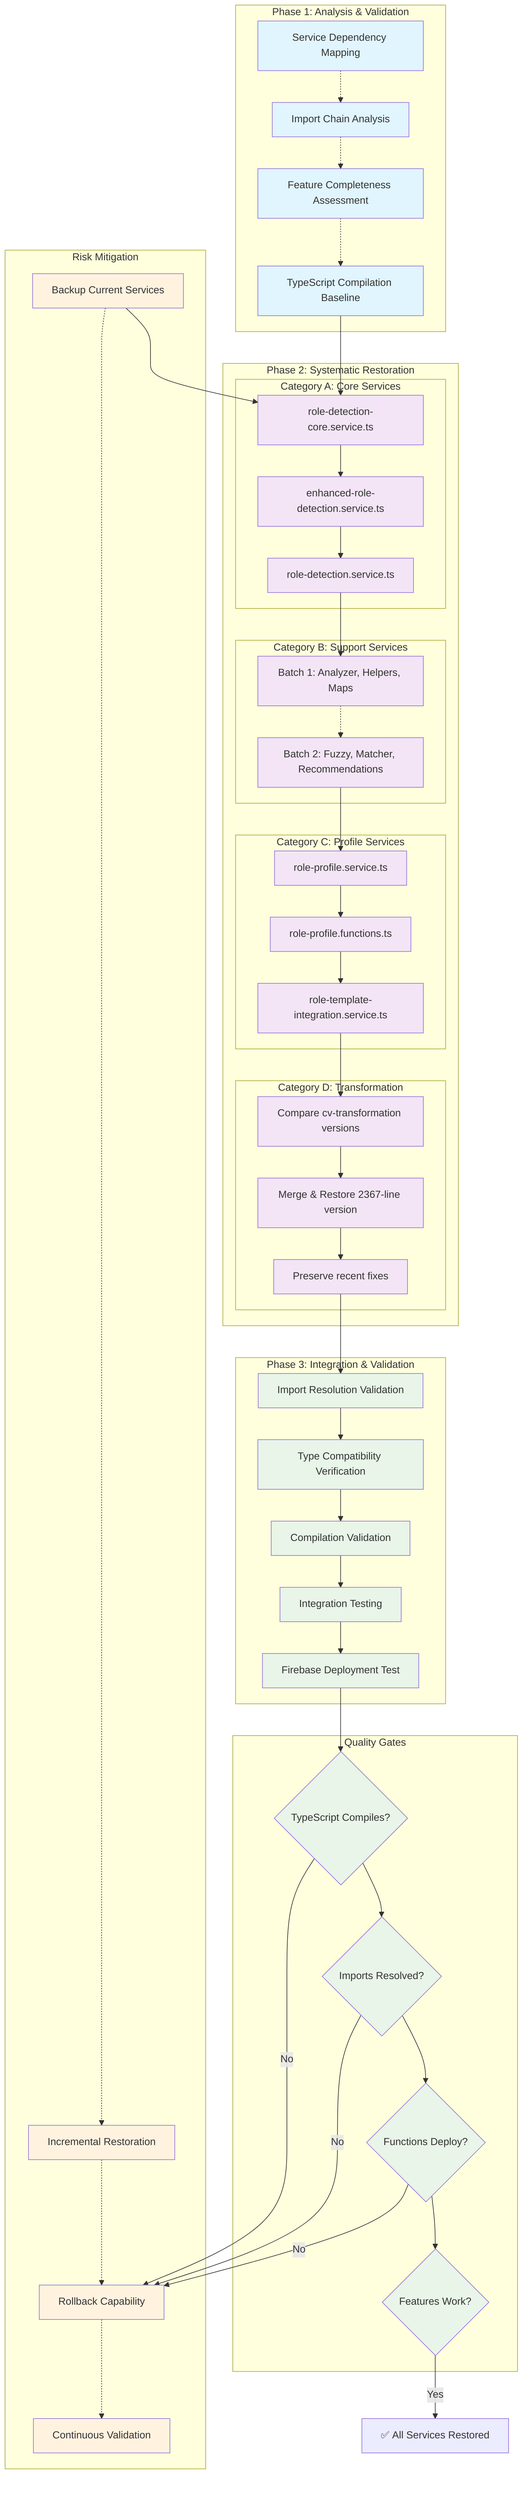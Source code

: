 graph TB
    subgraph "Phase 1: Analysis & Validation"
        A1[Service Dependency Mapping]
        A2[Import Chain Analysis]
        A3[Feature Completeness Assessment]
        A4[TypeScript Compilation Baseline]
        
        A1 -.-> A2
        A2 -.-> A3
        A3 -.-> A4
    end
    
    subgraph "Phase 2: Systematic Restoration"
        subgraph "Category A: Core Services"
            B1[role-detection-core.service.ts]
            B2[enhanced-role-detection.service.ts]
            B3[role-detection.service.ts]
            
            B1 --> B2 --> B3
        end
        
        subgraph "Category B: Support Services"
            C1[Batch 1: Analyzer, Helpers, Maps]
            C2[Batch 2: Fuzzy, Matcher, Recommendations]
            
            C1 -.-> C2
        end
        
        subgraph "Category C: Profile Services"
            D1[role-profile.service.ts]
            D2[role-profile.functions.ts]
            D3[role-template-integration.service.ts]
            
            D1 --> D2 --> D3
        end
        
        subgraph "Category D: Transformation"
            E1[Compare cv-transformation versions]
            E2[Merge & Restore 2367-line version]
            E3[Preserve recent fixes]
            
            E1 --> E2 --> E3
        end
    end
    
    subgraph "Phase 3: Integration & Validation"
        F1[Import Resolution Validation]
        F2[Type Compatibility Verification]
        F3[Compilation Validation]
        F4[Integration Testing]
        F5[Firebase Deployment Test]
        
        F1 --> F2 --> F3 --> F4 --> F5
    end
    
    subgraph "Quality Gates"
        Q1{TypeScript Compiles?}
        Q2{Imports Resolved?}
        Q3{Functions Deploy?}
        Q4{Features Work?}
        
        Q1 --> Q2 --> Q3 --> Q4
    end
    
    subgraph "Risk Mitigation"
        R1[Backup Current Services]
        R2[Incremental Restoration]
        R3[Rollback Capability]
        R4[Continuous Validation]
        
        R1 -.-> R2 -.-> R3 -.-> R4
    end
    
    A4 --> B1
    B3 --> C1
    C2 --> D1
    D3 --> E1
    E3 --> F1
    F5 --> Q1
    
    Q1 -->|No| R3
    Q2 -->|No| R3
    Q3 -->|No| R3
    Q4 -->|Yes| SUCCESS[✅ All Services Restored]
    
    R1 --> B1
    
    classDef phase fill:#e1f5fe
    classDef category fill:#f3e5f5
    classDef validation fill:#e8f5e8
    classDef risk fill:#fff3e0
    
    class A1,A2,A3,A4 phase
    class B1,B2,B3,C1,C2,D1,D2,D3,E1,E2,E3 category
    class F1,F2,F3,F4,F5,Q1,Q2,Q3,Q4 validation
    class R1,R2,R3,R4 risk